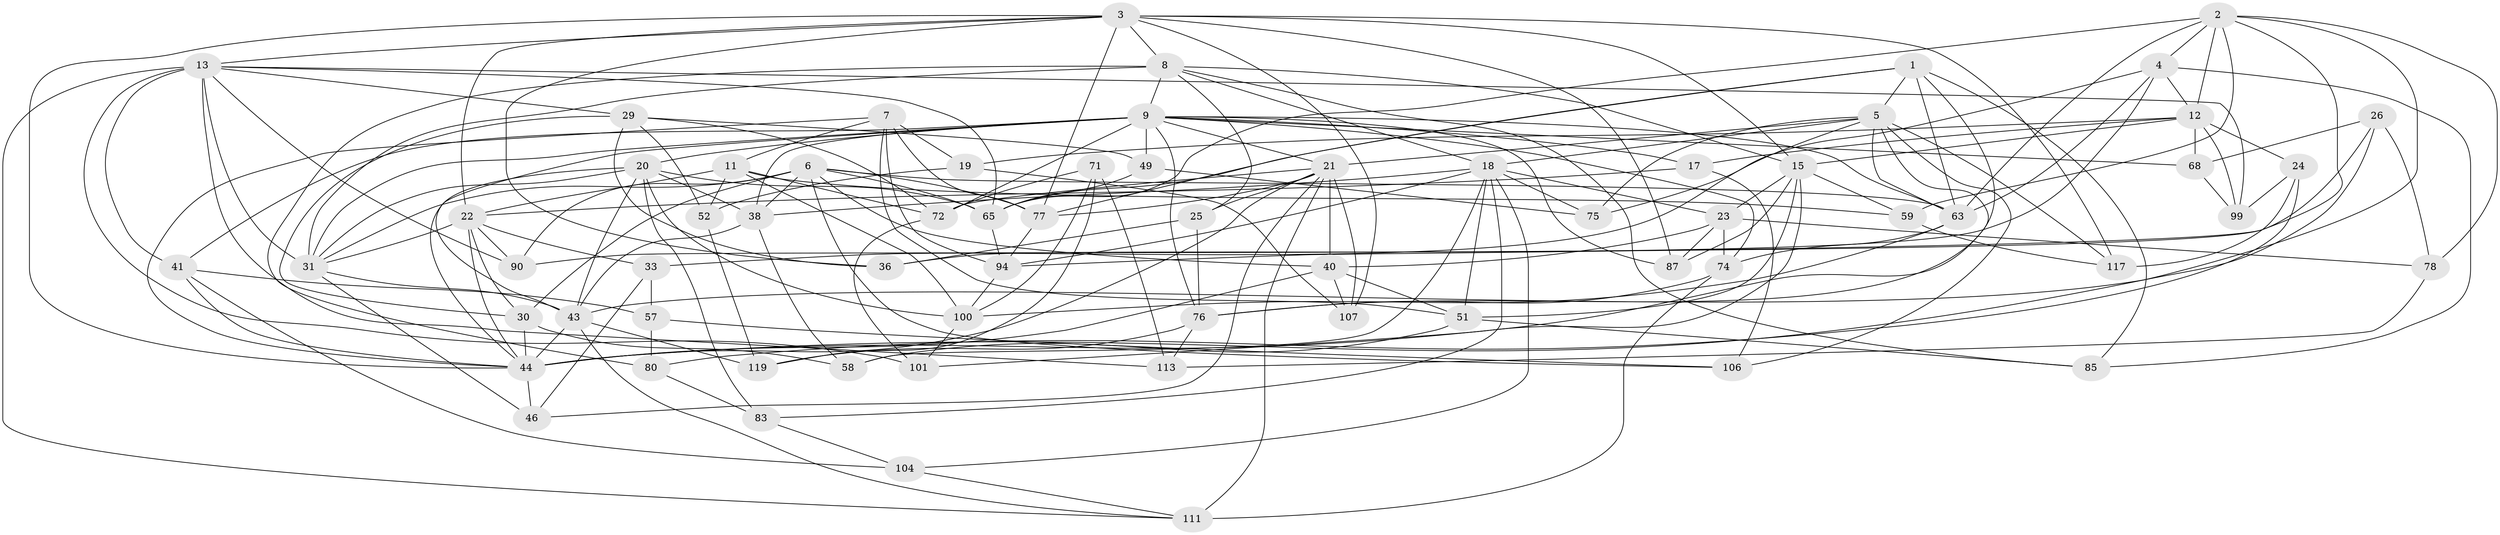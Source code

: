 // original degree distribution, {4: 1.0}
// Generated by graph-tools (version 1.1) at 2025/16/03/09/25 04:16:13]
// undirected, 66 vertices, 194 edges
graph export_dot {
graph [start="1"]
  node [color=gray90,style=filled];
  1 [super="+109"];
  2 [super="+114+95"];
  3 [super="+123+86+16"];
  4 [super="+10"];
  5 [super="+93+60"];
  6 [super="+45+34"];
  7 [super="+73"];
  8 [super="+81+14"];
  9 [super="+124+125+129+89"];
  11 [super="+32"];
  12 [super="+105+64"];
  13 [super="+42+88+53"];
  15 [super="+55+110"];
  17;
  18 [super="+39+27"];
  19;
  20 [super="+92+128"];
  21 [super="+28+56+70"];
  22 [super="+50+84"];
  23 [super="+37"];
  24;
  25;
  26;
  29 [super="+62"];
  30 [super="+69"];
  31 [super="+35+108"];
  33;
  36;
  38 [super="+118"];
  40 [super="+48"];
  41 [super="+54"];
  43 [super="+79+131"];
  44 [super="+102+47"];
  46;
  49;
  51 [super="+67"];
  52;
  57;
  58;
  59;
  63 [super="+66+96"];
  65 [super="+133+116"];
  68;
  71;
  72 [super="+98"];
  74 [super="+120"];
  75;
  76 [super="+126"];
  77 [super="+82"];
  78;
  80;
  83;
  85;
  87;
  90;
  94 [super="+115"];
  99;
  100 [super="+121"];
  101;
  104;
  106;
  107;
  111 [super="+112"];
  113;
  117;
  119;
  1 -- 77;
  1 -- 63;
  1 -- 65;
  1 -- 5;
  1 -- 85;
  1 -- 76;
  2 -- 65;
  2 -- 4;
  2 -- 59;
  2 -- 78;
  2 -- 63;
  2 -- 12;
  2 -- 94;
  2 -- 43;
  3 -- 107;
  3 -- 13;
  3 -- 15;
  3 -- 117;
  3 -- 36;
  3 -- 77;
  3 -- 87;
  3 -- 22;
  3 -- 8;
  3 -- 44;
  4 -- 63;
  4 -- 85;
  4 -- 75;
  4 -- 12;
  4 -- 36;
  5 -- 75;
  5 -- 21;
  5 -- 33;
  5 -- 117;
  5 -- 106;
  5 -- 63;
  5 -- 44 [weight=2];
  5 -- 18;
  6 -- 40;
  6 -- 106;
  6 -- 38;
  6 -- 31;
  6 -- 65 [weight=2];
  6 -- 90;
  6 -- 30;
  6 -- 63;
  6 -- 77;
  7 -- 11;
  7 -- 19;
  7 -- 51;
  7 -- 94;
  7 -- 44;
  7 -- 77;
  8 -- 31;
  8 -- 80;
  8 -- 25;
  8 -- 9;
  8 -- 85;
  8 -- 15;
  8 -- 18;
  9 -- 49;
  9 -- 74;
  9 -- 63;
  9 -- 20;
  9 -- 31;
  9 -- 17;
  9 -- 87;
  9 -- 43;
  9 -- 68;
  9 -- 38;
  9 -- 76;
  9 -- 21;
  9 -- 72;
  9 -- 41 [weight=2];
  11 -- 72;
  11 -- 52;
  11 -- 59;
  11 -- 100;
  11 -- 22;
  12 -- 99;
  12 -- 24;
  12 -- 15;
  12 -- 17;
  12 -- 19;
  12 -- 68;
  13 -- 90;
  13 -- 101;
  13 -- 29;
  13 -- 65;
  13 -- 99;
  13 -- 111;
  13 -- 41;
  13 -- 113;
  13 -- 31;
  15 -- 87;
  15 -- 59;
  15 -- 101;
  15 -- 51;
  15 -- 23;
  17 -- 106;
  17 -- 22;
  18 -- 75;
  18 -- 83;
  18 -- 104;
  18 -- 51;
  18 -- 38;
  18 -- 23;
  18 -- 58;
  18 -- 94;
  19 -- 52;
  19 -- 107;
  20 -- 100;
  20 -- 38;
  20 -- 65;
  20 -- 83;
  20 -- 44;
  20 -- 31;
  20 -- 43;
  21 -- 107;
  21 -- 46;
  21 -- 44;
  21 -- 77;
  21 -- 111;
  21 -- 40;
  21 -- 25;
  21 -- 72;
  22 -- 44;
  22 -- 31;
  22 -- 33;
  22 -- 90;
  22 -- 30;
  23 -- 87;
  23 -- 40;
  23 -- 74;
  23 -- 78;
  24 -- 117;
  24 -- 99;
  24 -- 80;
  25 -- 36;
  25 -- 76;
  26 -- 78;
  26 -- 90;
  26 -- 68;
  26 -- 44;
  29 -- 49;
  29 -- 52;
  29 -- 36;
  29 -- 30;
  29 -- 72;
  30 -- 44 [weight=2];
  30 -- 58;
  31 -- 43;
  31 -- 46;
  33 -- 46;
  33 -- 57;
  38 -- 58;
  38 -- 43;
  40 -- 107;
  40 -- 51;
  40 -- 44;
  41 -- 104;
  41 -- 57;
  41 -- 44;
  43 -- 44;
  43 -- 111;
  43 -- 119;
  44 -- 46;
  49 -- 75;
  49 -- 65;
  51 -- 58;
  51 -- 85;
  52 -- 119;
  57 -- 80;
  57 -- 106;
  59 -- 117;
  63 -- 74;
  63 -- 100;
  65 -- 94;
  68 -- 99;
  71 -- 113;
  71 -- 119;
  71 -- 100;
  71 -- 72;
  72 -- 101;
  74 -- 76;
  74 -- 111 [weight=2];
  76 -- 119;
  76 -- 113;
  77 -- 94;
  78 -- 113;
  80 -- 83;
  83 -- 104;
  94 -- 100;
  100 -- 101;
  104 -- 111;
}
